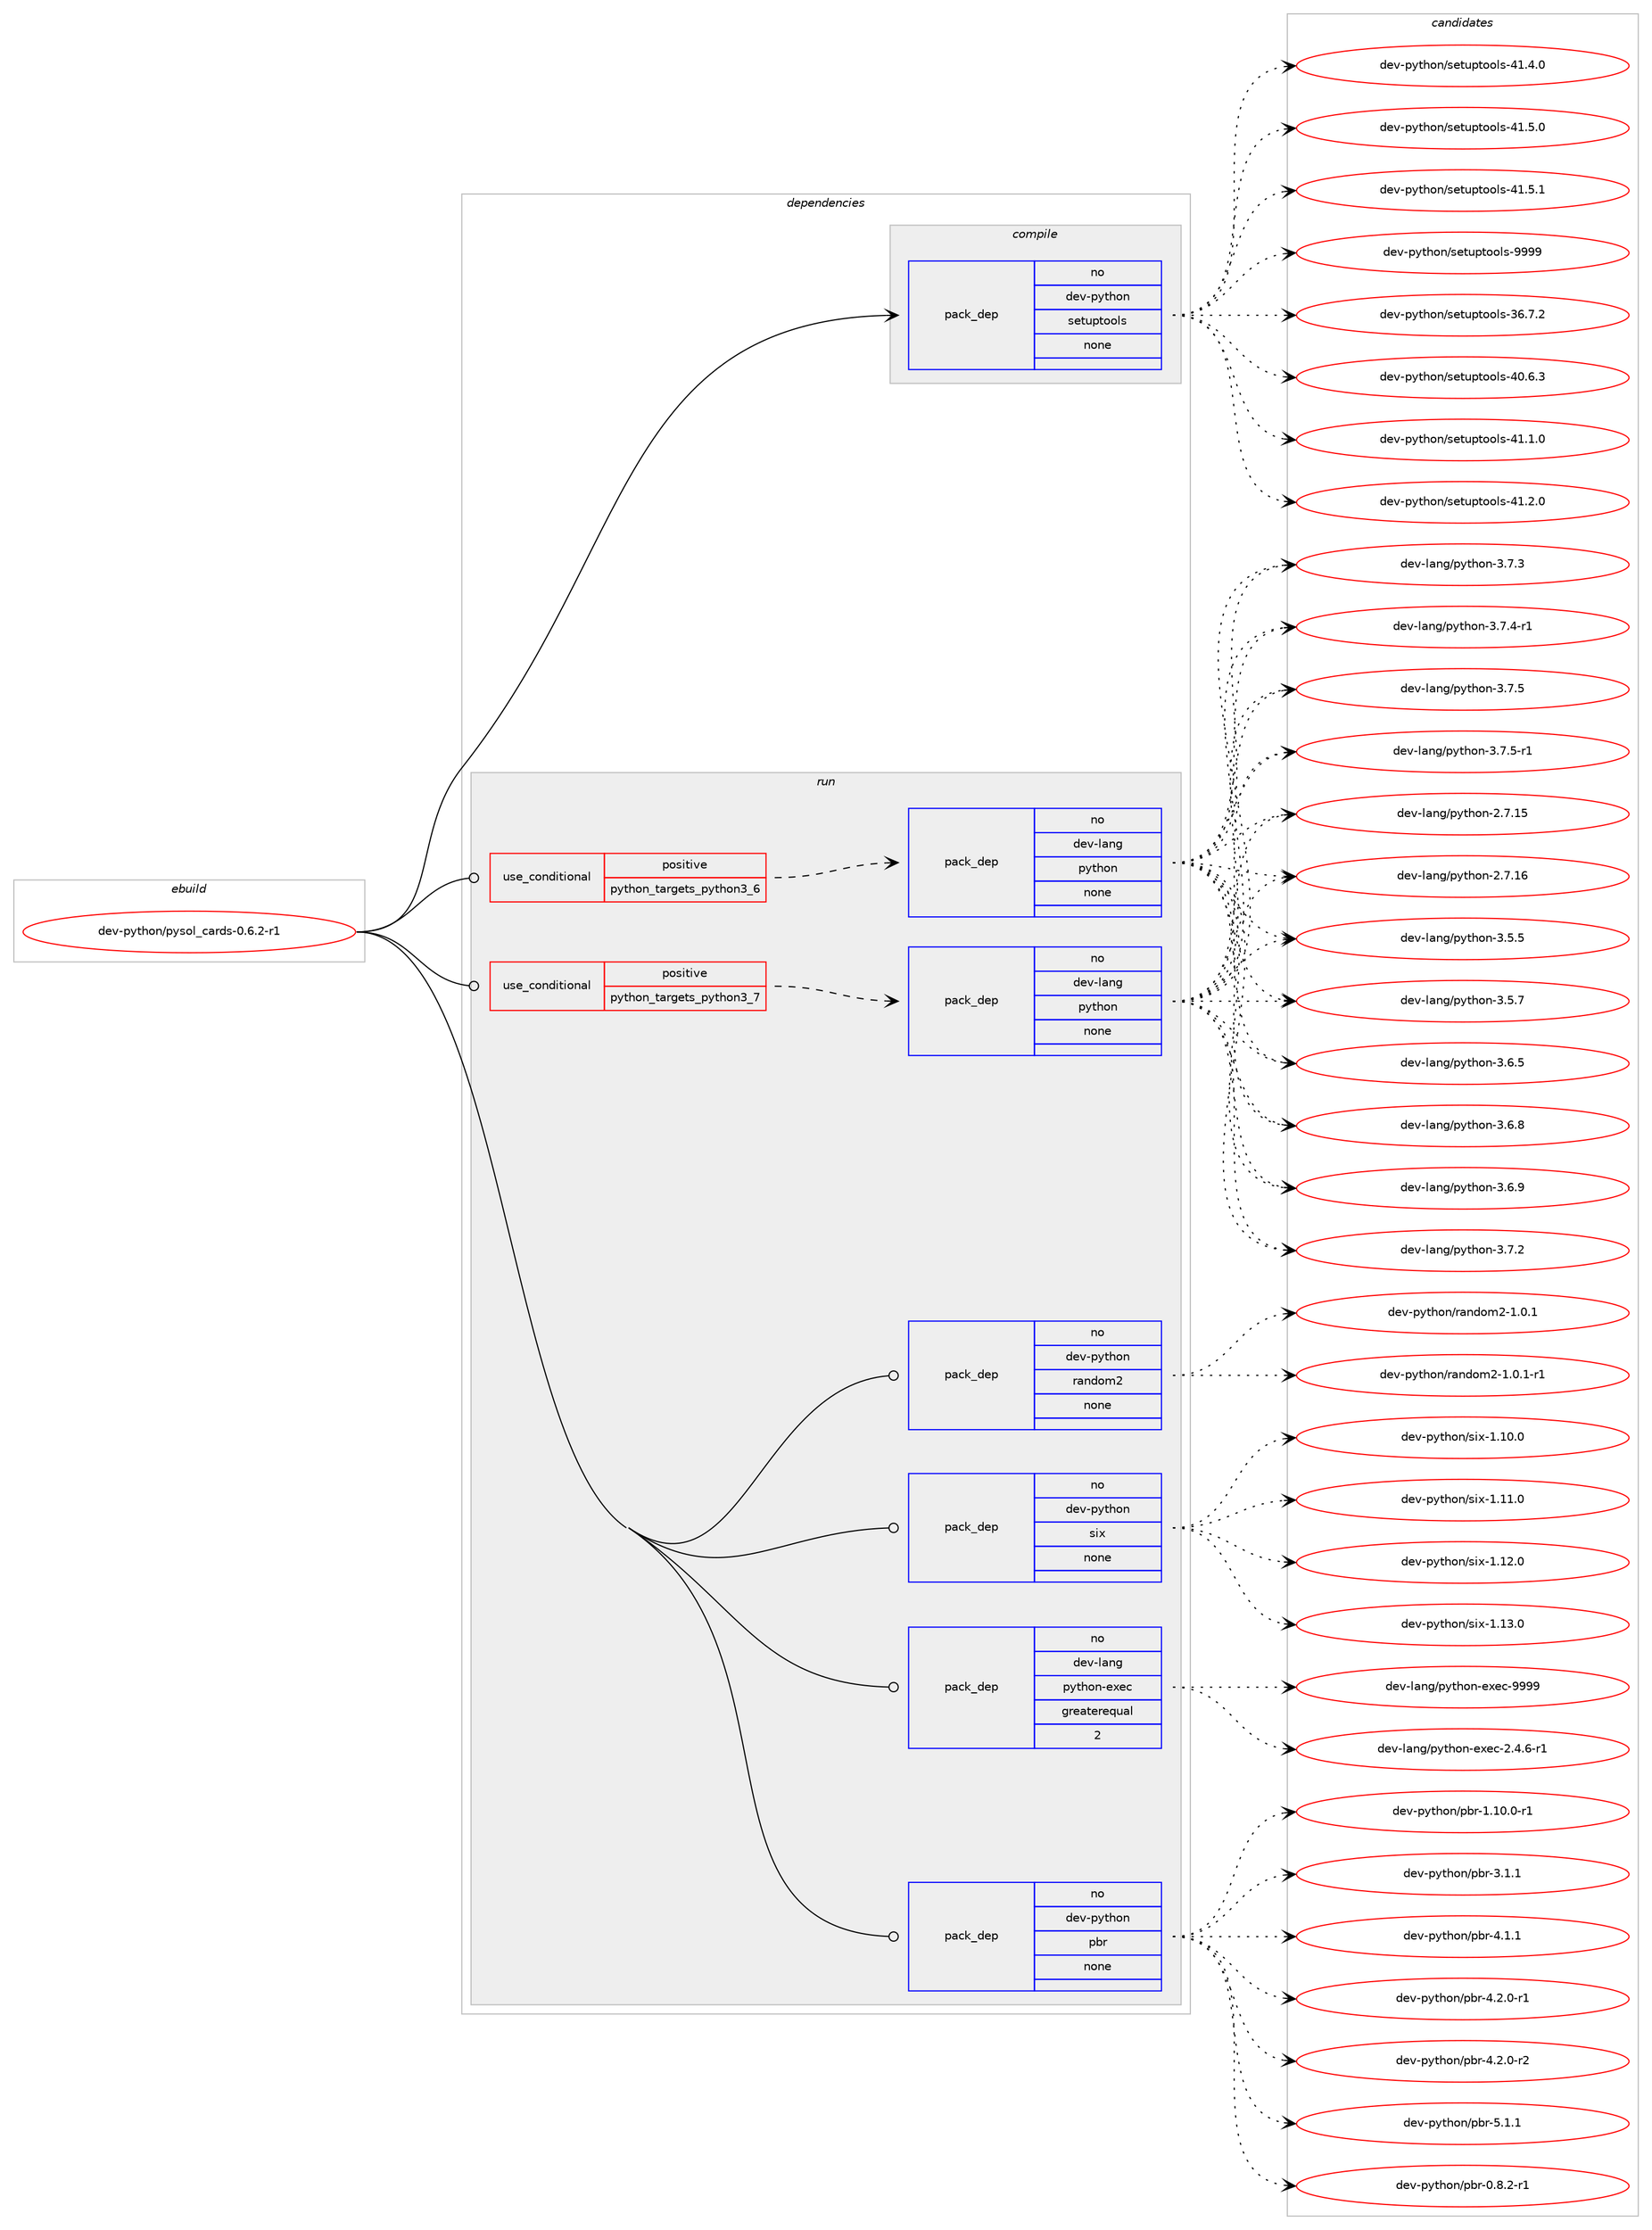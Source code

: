 digraph prolog {

# *************
# Graph options
# *************

newrank=true;
concentrate=true;
compound=true;
graph [rankdir=LR,fontname=Helvetica,fontsize=10,ranksep=1.5];#, ranksep=2.5, nodesep=0.2];
edge  [arrowhead=vee];
node  [fontname=Helvetica,fontsize=10];

# **********
# The ebuild
# **********

subgraph cluster_leftcol {
color=gray;
rank=same;
label=<<i>ebuild</i>>;
id [label="dev-python/pysol_cards-0.6.2-r1", color=red, width=4, href="../dev-python/pysol_cards-0.6.2-r1.svg"];
}

# ****************
# The dependencies
# ****************

subgraph cluster_midcol {
color=gray;
label=<<i>dependencies</i>>;
subgraph cluster_compile {
fillcolor="#eeeeee";
style=filled;
label=<<i>compile</i>>;
subgraph pack470130 {
dependency628831 [label=<<TABLE BORDER="0" CELLBORDER="1" CELLSPACING="0" CELLPADDING="4" WIDTH="220"><TR><TD ROWSPAN="6" CELLPADDING="30">pack_dep</TD></TR><TR><TD WIDTH="110">no</TD></TR><TR><TD>dev-python</TD></TR><TR><TD>setuptools</TD></TR><TR><TD>none</TD></TR><TR><TD></TD></TR></TABLE>>, shape=none, color=blue];
}
id:e -> dependency628831:w [weight=20,style="solid",arrowhead="vee"];
}
subgraph cluster_compileandrun {
fillcolor="#eeeeee";
style=filled;
label=<<i>compile and run</i>>;
}
subgraph cluster_run {
fillcolor="#eeeeee";
style=filled;
label=<<i>run</i>>;
subgraph cond146836 {
dependency628832 [label=<<TABLE BORDER="0" CELLBORDER="1" CELLSPACING="0" CELLPADDING="4"><TR><TD ROWSPAN="3" CELLPADDING="10">use_conditional</TD></TR><TR><TD>positive</TD></TR><TR><TD>python_targets_python3_6</TD></TR></TABLE>>, shape=none, color=red];
subgraph pack470131 {
dependency628833 [label=<<TABLE BORDER="0" CELLBORDER="1" CELLSPACING="0" CELLPADDING="4" WIDTH="220"><TR><TD ROWSPAN="6" CELLPADDING="30">pack_dep</TD></TR><TR><TD WIDTH="110">no</TD></TR><TR><TD>dev-lang</TD></TR><TR><TD>python</TD></TR><TR><TD>none</TD></TR><TR><TD></TD></TR></TABLE>>, shape=none, color=blue];
}
dependency628832:e -> dependency628833:w [weight=20,style="dashed",arrowhead="vee"];
}
id:e -> dependency628832:w [weight=20,style="solid",arrowhead="odot"];
subgraph cond146837 {
dependency628834 [label=<<TABLE BORDER="0" CELLBORDER="1" CELLSPACING="0" CELLPADDING="4"><TR><TD ROWSPAN="3" CELLPADDING="10">use_conditional</TD></TR><TR><TD>positive</TD></TR><TR><TD>python_targets_python3_7</TD></TR></TABLE>>, shape=none, color=red];
subgraph pack470132 {
dependency628835 [label=<<TABLE BORDER="0" CELLBORDER="1" CELLSPACING="0" CELLPADDING="4" WIDTH="220"><TR><TD ROWSPAN="6" CELLPADDING="30">pack_dep</TD></TR><TR><TD WIDTH="110">no</TD></TR><TR><TD>dev-lang</TD></TR><TR><TD>python</TD></TR><TR><TD>none</TD></TR><TR><TD></TD></TR></TABLE>>, shape=none, color=blue];
}
dependency628834:e -> dependency628835:w [weight=20,style="dashed",arrowhead="vee"];
}
id:e -> dependency628834:w [weight=20,style="solid",arrowhead="odot"];
subgraph pack470133 {
dependency628836 [label=<<TABLE BORDER="0" CELLBORDER="1" CELLSPACING="0" CELLPADDING="4" WIDTH="220"><TR><TD ROWSPAN="6" CELLPADDING="30">pack_dep</TD></TR><TR><TD WIDTH="110">no</TD></TR><TR><TD>dev-lang</TD></TR><TR><TD>python-exec</TD></TR><TR><TD>greaterequal</TD></TR><TR><TD>2</TD></TR></TABLE>>, shape=none, color=blue];
}
id:e -> dependency628836:w [weight=20,style="solid",arrowhead="odot"];
subgraph pack470134 {
dependency628837 [label=<<TABLE BORDER="0" CELLBORDER="1" CELLSPACING="0" CELLPADDING="4" WIDTH="220"><TR><TD ROWSPAN="6" CELLPADDING="30">pack_dep</TD></TR><TR><TD WIDTH="110">no</TD></TR><TR><TD>dev-python</TD></TR><TR><TD>pbr</TD></TR><TR><TD>none</TD></TR><TR><TD></TD></TR></TABLE>>, shape=none, color=blue];
}
id:e -> dependency628837:w [weight=20,style="solid",arrowhead="odot"];
subgraph pack470135 {
dependency628838 [label=<<TABLE BORDER="0" CELLBORDER="1" CELLSPACING="0" CELLPADDING="4" WIDTH="220"><TR><TD ROWSPAN="6" CELLPADDING="30">pack_dep</TD></TR><TR><TD WIDTH="110">no</TD></TR><TR><TD>dev-python</TD></TR><TR><TD>random2</TD></TR><TR><TD>none</TD></TR><TR><TD></TD></TR></TABLE>>, shape=none, color=blue];
}
id:e -> dependency628838:w [weight=20,style="solid",arrowhead="odot"];
subgraph pack470136 {
dependency628839 [label=<<TABLE BORDER="0" CELLBORDER="1" CELLSPACING="0" CELLPADDING="4" WIDTH="220"><TR><TD ROWSPAN="6" CELLPADDING="30">pack_dep</TD></TR><TR><TD WIDTH="110">no</TD></TR><TR><TD>dev-python</TD></TR><TR><TD>six</TD></TR><TR><TD>none</TD></TR><TR><TD></TD></TR></TABLE>>, shape=none, color=blue];
}
id:e -> dependency628839:w [weight=20,style="solid",arrowhead="odot"];
}
}

# **************
# The candidates
# **************

subgraph cluster_choices {
rank=same;
color=gray;
label=<<i>candidates</i>>;

subgraph choice470130 {
color=black;
nodesep=1;
choice100101118451121211161041111104711510111611711211611111110811545515446554650 [label="dev-python/setuptools-36.7.2", color=red, width=4,href="../dev-python/setuptools-36.7.2.svg"];
choice100101118451121211161041111104711510111611711211611111110811545524846544651 [label="dev-python/setuptools-40.6.3", color=red, width=4,href="../dev-python/setuptools-40.6.3.svg"];
choice100101118451121211161041111104711510111611711211611111110811545524946494648 [label="dev-python/setuptools-41.1.0", color=red, width=4,href="../dev-python/setuptools-41.1.0.svg"];
choice100101118451121211161041111104711510111611711211611111110811545524946504648 [label="dev-python/setuptools-41.2.0", color=red, width=4,href="../dev-python/setuptools-41.2.0.svg"];
choice100101118451121211161041111104711510111611711211611111110811545524946524648 [label="dev-python/setuptools-41.4.0", color=red, width=4,href="../dev-python/setuptools-41.4.0.svg"];
choice100101118451121211161041111104711510111611711211611111110811545524946534648 [label="dev-python/setuptools-41.5.0", color=red, width=4,href="../dev-python/setuptools-41.5.0.svg"];
choice100101118451121211161041111104711510111611711211611111110811545524946534649 [label="dev-python/setuptools-41.5.1", color=red, width=4,href="../dev-python/setuptools-41.5.1.svg"];
choice10010111845112121116104111110471151011161171121161111111081154557575757 [label="dev-python/setuptools-9999", color=red, width=4,href="../dev-python/setuptools-9999.svg"];
dependency628831:e -> choice100101118451121211161041111104711510111611711211611111110811545515446554650:w [style=dotted,weight="100"];
dependency628831:e -> choice100101118451121211161041111104711510111611711211611111110811545524846544651:w [style=dotted,weight="100"];
dependency628831:e -> choice100101118451121211161041111104711510111611711211611111110811545524946494648:w [style=dotted,weight="100"];
dependency628831:e -> choice100101118451121211161041111104711510111611711211611111110811545524946504648:w [style=dotted,weight="100"];
dependency628831:e -> choice100101118451121211161041111104711510111611711211611111110811545524946524648:w [style=dotted,weight="100"];
dependency628831:e -> choice100101118451121211161041111104711510111611711211611111110811545524946534648:w [style=dotted,weight="100"];
dependency628831:e -> choice100101118451121211161041111104711510111611711211611111110811545524946534649:w [style=dotted,weight="100"];
dependency628831:e -> choice10010111845112121116104111110471151011161171121161111111081154557575757:w [style=dotted,weight="100"];
}
subgraph choice470131 {
color=black;
nodesep=1;
choice10010111845108971101034711212111610411111045504655464953 [label="dev-lang/python-2.7.15", color=red, width=4,href="../dev-lang/python-2.7.15.svg"];
choice10010111845108971101034711212111610411111045504655464954 [label="dev-lang/python-2.7.16", color=red, width=4,href="../dev-lang/python-2.7.16.svg"];
choice100101118451089711010347112121116104111110455146534653 [label="dev-lang/python-3.5.5", color=red, width=4,href="../dev-lang/python-3.5.5.svg"];
choice100101118451089711010347112121116104111110455146534655 [label="dev-lang/python-3.5.7", color=red, width=4,href="../dev-lang/python-3.5.7.svg"];
choice100101118451089711010347112121116104111110455146544653 [label="dev-lang/python-3.6.5", color=red, width=4,href="../dev-lang/python-3.6.5.svg"];
choice100101118451089711010347112121116104111110455146544656 [label="dev-lang/python-3.6.8", color=red, width=4,href="../dev-lang/python-3.6.8.svg"];
choice100101118451089711010347112121116104111110455146544657 [label="dev-lang/python-3.6.9", color=red, width=4,href="../dev-lang/python-3.6.9.svg"];
choice100101118451089711010347112121116104111110455146554650 [label="dev-lang/python-3.7.2", color=red, width=4,href="../dev-lang/python-3.7.2.svg"];
choice100101118451089711010347112121116104111110455146554651 [label="dev-lang/python-3.7.3", color=red, width=4,href="../dev-lang/python-3.7.3.svg"];
choice1001011184510897110103471121211161041111104551465546524511449 [label="dev-lang/python-3.7.4-r1", color=red, width=4,href="../dev-lang/python-3.7.4-r1.svg"];
choice100101118451089711010347112121116104111110455146554653 [label="dev-lang/python-3.7.5", color=red, width=4,href="../dev-lang/python-3.7.5.svg"];
choice1001011184510897110103471121211161041111104551465546534511449 [label="dev-lang/python-3.7.5-r1", color=red, width=4,href="../dev-lang/python-3.7.5-r1.svg"];
dependency628833:e -> choice10010111845108971101034711212111610411111045504655464953:w [style=dotted,weight="100"];
dependency628833:e -> choice10010111845108971101034711212111610411111045504655464954:w [style=dotted,weight="100"];
dependency628833:e -> choice100101118451089711010347112121116104111110455146534653:w [style=dotted,weight="100"];
dependency628833:e -> choice100101118451089711010347112121116104111110455146534655:w [style=dotted,weight="100"];
dependency628833:e -> choice100101118451089711010347112121116104111110455146544653:w [style=dotted,weight="100"];
dependency628833:e -> choice100101118451089711010347112121116104111110455146544656:w [style=dotted,weight="100"];
dependency628833:e -> choice100101118451089711010347112121116104111110455146544657:w [style=dotted,weight="100"];
dependency628833:e -> choice100101118451089711010347112121116104111110455146554650:w [style=dotted,weight="100"];
dependency628833:e -> choice100101118451089711010347112121116104111110455146554651:w [style=dotted,weight="100"];
dependency628833:e -> choice1001011184510897110103471121211161041111104551465546524511449:w [style=dotted,weight="100"];
dependency628833:e -> choice100101118451089711010347112121116104111110455146554653:w [style=dotted,weight="100"];
dependency628833:e -> choice1001011184510897110103471121211161041111104551465546534511449:w [style=dotted,weight="100"];
}
subgraph choice470132 {
color=black;
nodesep=1;
choice10010111845108971101034711212111610411111045504655464953 [label="dev-lang/python-2.7.15", color=red, width=4,href="../dev-lang/python-2.7.15.svg"];
choice10010111845108971101034711212111610411111045504655464954 [label="dev-lang/python-2.7.16", color=red, width=4,href="../dev-lang/python-2.7.16.svg"];
choice100101118451089711010347112121116104111110455146534653 [label="dev-lang/python-3.5.5", color=red, width=4,href="../dev-lang/python-3.5.5.svg"];
choice100101118451089711010347112121116104111110455146534655 [label="dev-lang/python-3.5.7", color=red, width=4,href="../dev-lang/python-3.5.7.svg"];
choice100101118451089711010347112121116104111110455146544653 [label="dev-lang/python-3.6.5", color=red, width=4,href="../dev-lang/python-3.6.5.svg"];
choice100101118451089711010347112121116104111110455146544656 [label="dev-lang/python-3.6.8", color=red, width=4,href="../dev-lang/python-3.6.8.svg"];
choice100101118451089711010347112121116104111110455146544657 [label="dev-lang/python-3.6.9", color=red, width=4,href="../dev-lang/python-3.6.9.svg"];
choice100101118451089711010347112121116104111110455146554650 [label="dev-lang/python-3.7.2", color=red, width=4,href="../dev-lang/python-3.7.2.svg"];
choice100101118451089711010347112121116104111110455146554651 [label="dev-lang/python-3.7.3", color=red, width=4,href="../dev-lang/python-3.7.3.svg"];
choice1001011184510897110103471121211161041111104551465546524511449 [label="dev-lang/python-3.7.4-r1", color=red, width=4,href="../dev-lang/python-3.7.4-r1.svg"];
choice100101118451089711010347112121116104111110455146554653 [label="dev-lang/python-3.7.5", color=red, width=4,href="../dev-lang/python-3.7.5.svg"];
choice1001011184510897110103471121211161041111104551465546534511449 [label="dev-lang/python-3.7.5-r1", color=red, width=4,href="../dev-lang/python-3.7.5-r1.svg"];
dependency628835:e -> choice10010111845108971101034711212111610411111045504655464953:w [style=dotted,weight="100"];
dependency628835:e -> choice10010111845108971101034711212111610411111045504655464954:w [style=dotted,weight="100"];
dependency628835:e -> choice100101118451089711010347112121116104111110455146534653:w [style=dotted,weight="100"];
dependency628835:e -> choice100101118451089711010347112121116104111110455146534655:w [style=dotted,weight="100"];
dependency628835:e -> choice100101118451089711010347112121116104111110455146544653:w [style=dotted,weight="100"];
dependency628835:e -> choice100101118451089711010347112121116104111110455146544656:w [style=dotted,weight="100"];
dependency628835:e -> choice100101118451089711010347112121116104111110455146544657:w [style=dotted,weight="100"];
dependency628835:e -> choice100101118451089711010347112121116104111110455146554650:w [style=dotted,weight="100"];
dependency628835:e -> choice100101118451089711010347112121116104111110455146554651:w [style=dotted,weight="100"];
dependency628835:e -> choice1001011184510897110103471121211161041111104551465546524511449:w [style=dotted,weight="100"];
dependency628835:e -> choice100101118451089711010347112121116104111110455146554653:w [style=dotted,weight="100"];
dependency628835:e -> choice1001011184510897110103471121211161041111104551465546534511449:w [style=dotted,weight="100"];
}
subgraph choice470133 {
color=black;
nodesep=1;
choice10010111845108971101034711212111610411111045101120101994550465246544511449 [label="dev-lang/python-exec-2.4.6-r1", color=red, width=4,href="../dev-lang/python-exec-2.4.6-r1.svg"];
choice10010111845108971101034711212111610411111045101120101994557575757 [label="dev-lang/python-exec-9999", color=red, width=4,href="../dev-lang/python-exec-9999.svg"];
dependency628836:e -> choice10010111845108971101034711212111610411111045101120101994550465246544511449:w [style=dotted,weight="100"];
dependency628836:e -> choice10010111845108971101034711212111610411111045101120101994557575757:w [style=dotted,weight="100"];
}
subgraph choice470134 {
color=black;
nodesep=1;
choice1001011184511212111610411111047112981144548465646504511449 [label="dev-python/pbr-0.8.2-r1", color=red, width=4,href="../dev-python/pbr-0.8.2-r1.svg"];
choice100101118451121211161041111104711298114454946494846484511449 [label="dev-python/pbr-1.10.0-r1", color=red, width=4,href="../dev-python/pbr-1.10.0-r1.svg"];
choice100101118451121211161041111104711298114455146494649 [label="dev-python/pbr-3.1.1", color=red, width=4,href="../dev-python/pbr-3.1.1.svg"];
choice100101118451121211161041111104711298114455246494649 [label="dev-python/pbr-4.1.1", color=red, width=4,href="../dev-python/pbr-4.1.1.svg"];
choice1001011184511212111610411111047112981144552465046484511449 [label="dev-python/pbr-4.2.0-r1", color=red, width=4,href="../dev-python/pbr-4.2.0-r1.svg"];
choice1001011184511212111610411111047112981144552465046484511450 [label="dev-python/pbr-4.2.0-r2", color=red, width=4,href="../dev-python/pbr-4.2.0-r2.svg"];
choice100101118451121211161041111104711298114455346494649 [label="dev-python/pbr-5.1.1", color=red, width=4,href="../dev-python/pbr-5.1.1.svg"];
dependency628837:e -> choice1001011184511212111610411111047112981144548465646504511449:w [style=dotted,weight="100"];
dependency628837:e -> choice100101118451121211161041111104711298114454946494846484511449:w [style=dotted,weight="100"];
dependency628837:e -> choice100101118451121211161041111104711298114455146494649:w [style=dotted,weight="100"];
dependency628837:e -> choice100101118451121211161041111104711298114455246494649:w [style=dotted,weight="100"];
dependency628837:e -> choice1001011184511212111610411111047112981144552465046484511449:w [style=dotted,weight="100"];
dependency628837:e -> choice1001011184511212111610411111047112981144552465046484511450:w [style=dotted,weight="100"];
dependency628837:e -> choice100101118451121211161041111104711298114455346494649:w [style=dotted,weight="100"];
}
subgraph choice470135 {
color=black;
nodesep=1;
choice10010111845112121116104111110471149711010011110950454946484649 [label="dev-python/random2-1.0.1", color=red, width=4,href="../dev-python/random2-1.0.1.svg"];
choice100101118451121211161041111104711497110100111109504549464846494511449 [label="dev-python/random2-1.0.1-r1", color=red, width=4,href="../dev-python/random2-1.0.1-r1.svg"];
dependency628838:e -> choice10010111845112121116104111110471149711010011110950454946484649:w [style=dotted,weight="100"];
dependency628838:e -> choice100101118451121211161041111104711497110100111109504549464846494511449:w [style=dotted,weight="100"];
}
subgraph choice470136 {
color=black;
nodesep=1;
choice100101118451121211161041111104711510512045494649484648 [label="dev-python/six-1.10.0", color=red, width=4,href="../dev-python/six-1.10.0.svg"];
choice100101118451121211161041111104711510512045494649494648 [label="dev-python/six-1.11.0", color=red, width=4,href="../dev-python/six-1.11.0.svg"];
choice100101118451121211161041111104711510512045494649504648 [label="dev-python/six-1.12.0", color=red, width=4,href="../dev-python/six-1.12.0.svg"];
choice100101118451121211161041111104711510512045494649514648 [label="dev-python/six-1.13.0", color=red, width=4,href="../dev-python/six-1.13.0.svg"];
dependency628839:e -> choice100101118451121211161041111104711510512045494649484648:w [style=dotted,weight="100"];
dependency628839:e -> choice100101118451121211161041111104711510512045494649494648:w [style=dotted,weight="100"];
dependency628839:e -> choice100101118451121211161041111104711510512045494649504648:w [style=dotted,weight="100"];
dependency628839:e -> choice100101118451121211161041111104711510512045494649514648:w [style=dotted,weight="100"];
}
}

}
